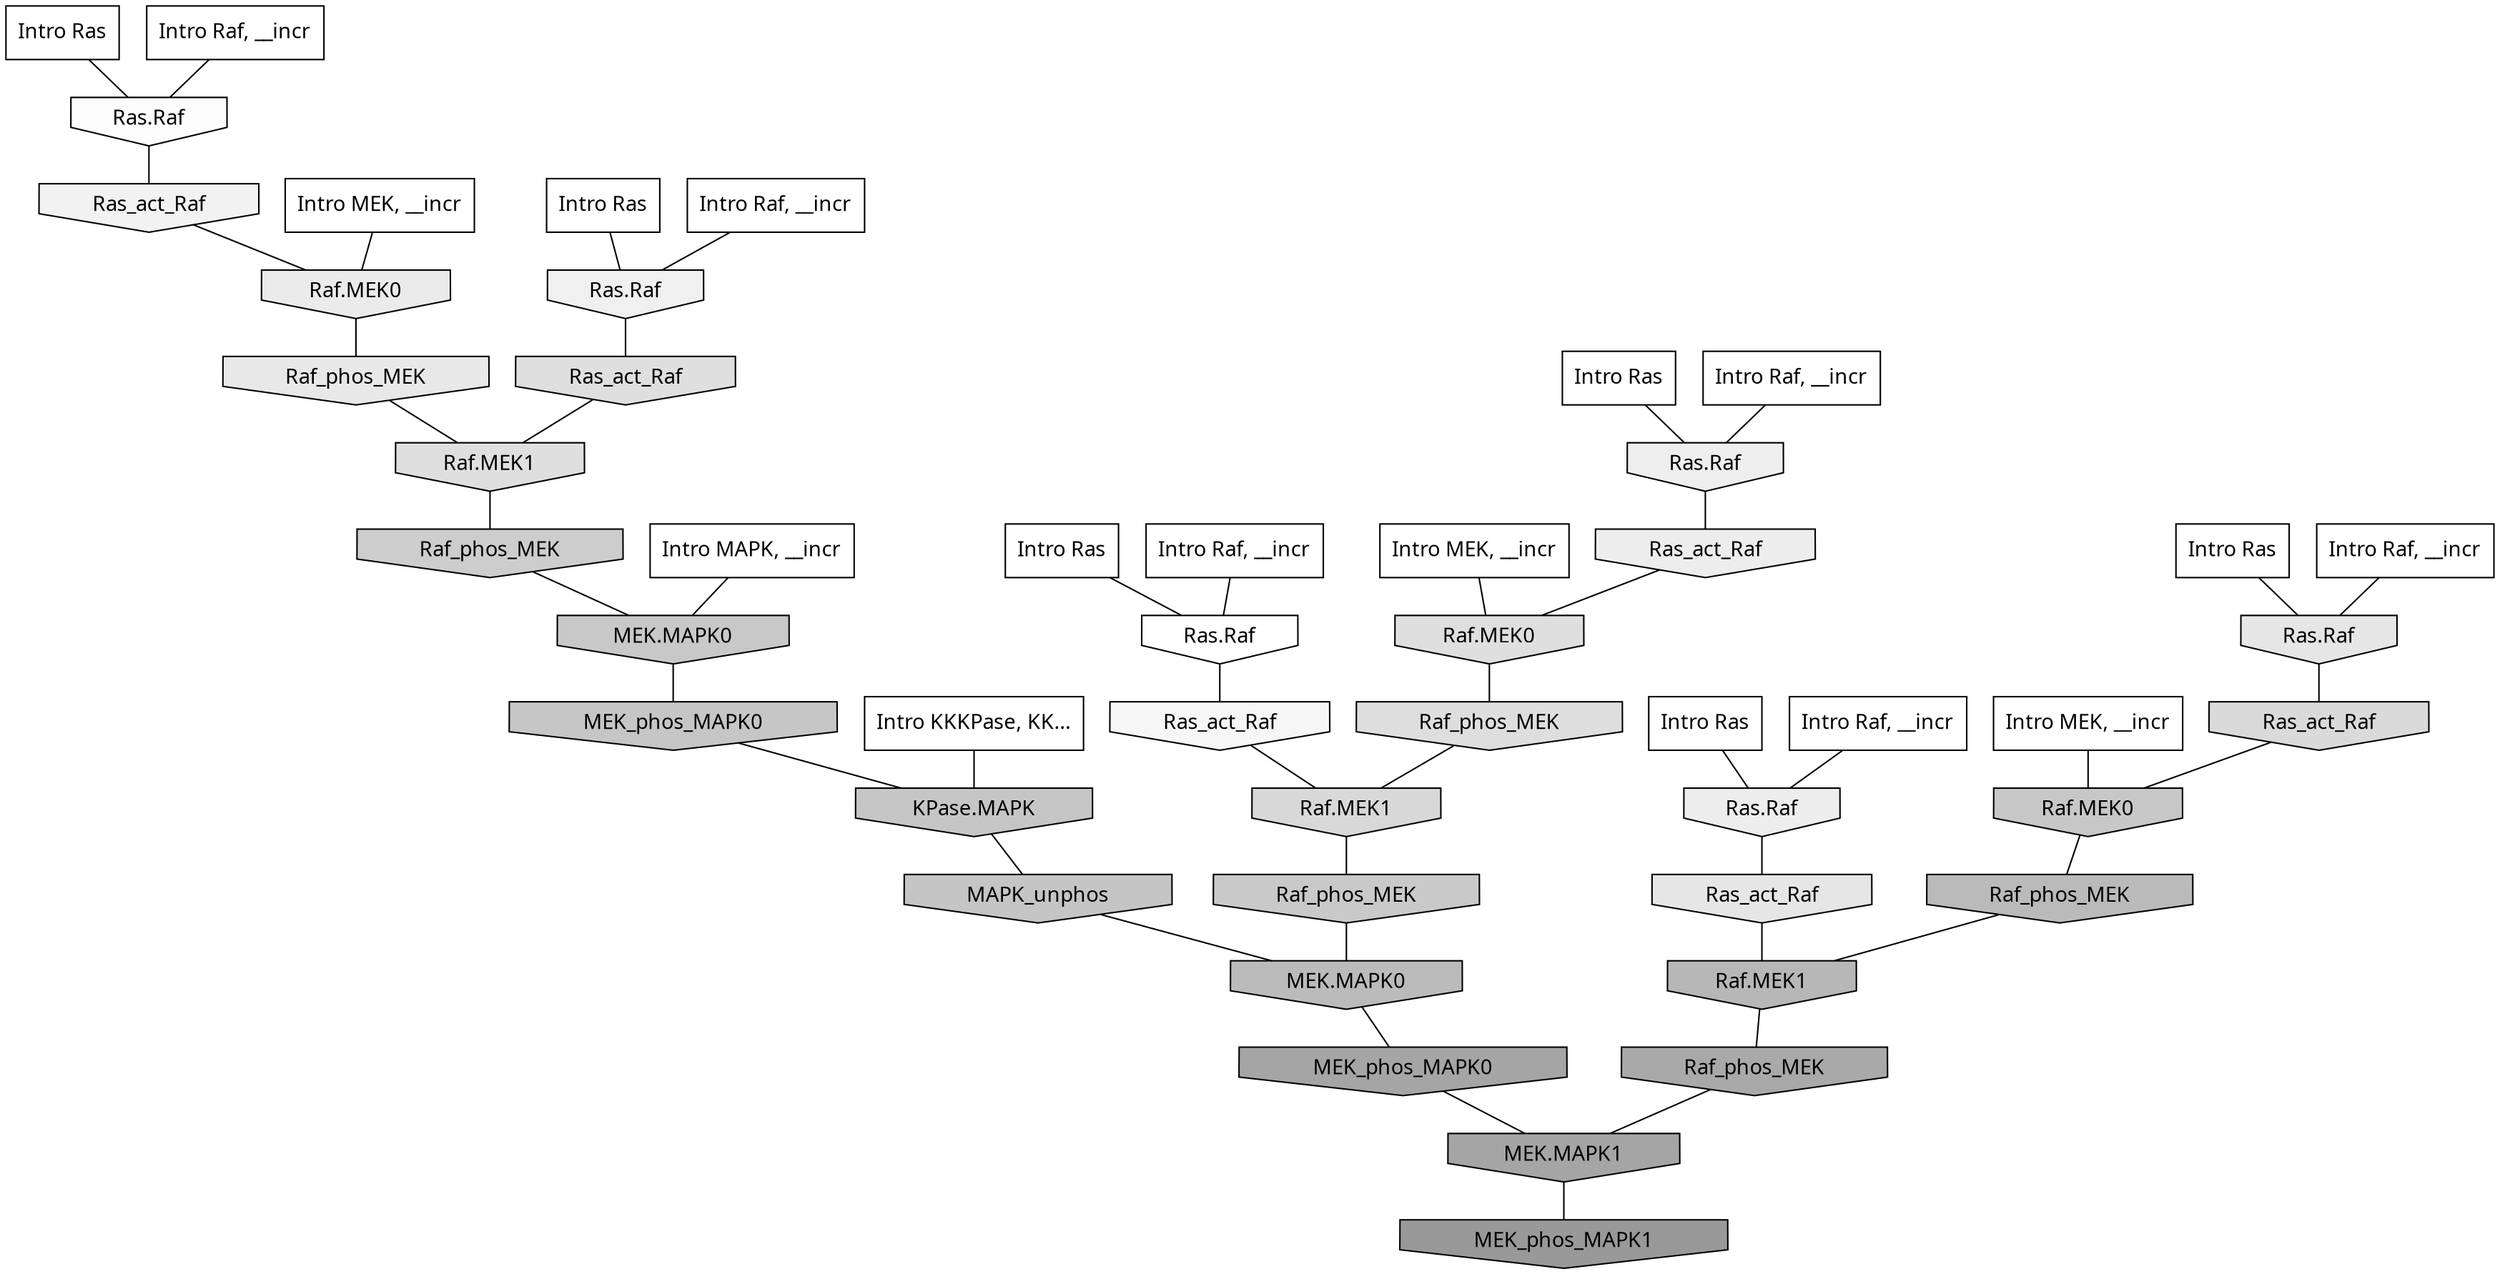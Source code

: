 digraph G{
  rankdir="TB";
  ranksep=0.30;
  node [fontname="CMU Serif"];
  edge [fontname="CMU Serif"];
  
  1 [label="Intro Ras", shape=rectangle, style=filled, fillcolor="0.000 0.000 1.000"]
  
  18 [label="Intro Ras", shape=rectangle, style=filled, fillcolor="0.000 0.000 1.000"]
  
  30 [label="Intro Ras", shape=rectangle, style=filled, fillcolor="0.000 0.000 1.000"]
  
  51 [label="Intro Ras", shape=rectangle, style=filled, fillcolor="0.000 0.000 1.000"]
  
  69 [label="Intro Ras", shape=rectangle, style=filled, fillcolor="0.000 0.000 1.000"]
  
  83 [label="Intro Ras", shape=rectangle, style=filled, fillcolor="0.000 0.000 1.000"]
  
  150 [label="Intro Raf, __incr", shape=rectangle, style=filled, fillcolor="0.000 0.000 1.000"]
  
  709 [label="Intro Raf, __incr", shape=rectangle, style=filled, fillcolor="0.000 0.000 1.000"]
  
  748 [label="Intro Raf, __incr", shape=rectangle, style=filled, fillcolor="0.000 0.000 1.000"]
  
  777 [label="Intro Raf, __incr", shape=rectangle, style=filled, fillcolor="0.000 0.000 1.000"]
  
  888 [label="Intro Raf, __incr", shape=rectangle, style=filled, fillcolor="0.000 0.000 1.000"]
  
  1013 [label="Intro Raf, __incr", shape=rectangle, style=filled, fillcolor="0.000 0.000 1.000"]
  
  1259 [label="Intro MEK, __incr", shape=rectangle, style=filled, fillcolor="0.000 0.000 1.000"]
  
  2052 [label="Intro MEK, __incr", shape=rectangle, style=filled, fillcolor="0.000 0.000 1.000"]
  
  2056 [label="Intro MEK, __incr", shape=rectangle, style=filled, fillcolor="0.000 0.000 1.000"]
  
  2396 [label="Intro MAPK, __incr", shape=rectangle, style=filled, fillcolor="0.000 0.000 1.000"]
  
  3132 [label="Intro KKKPase, KK...", shape=rectangle, style=filled, fillcolor="0.000 0.000 1.000"]
  
  3276 [label="Ras.Raf", shape=invhouse, style=filled, fillcolor="0.000 0.000 1.000"]
  
  3370 [label="Ras.Raf", shape=invhouse, style=filled, fillcolor="0.000 0.000 0.992"]
  
  3641 [label="Ras_act_Raf", shape=invhouse, style=filled, fillcolor="0.000 0.000 0.961"]
  
  3858 [label="Ras_act_Raf", shape=invhouse, style=filled, fillcolor="0.000 0.000 0.946"]
  
  3958 [label="Ras.Raf", shape=invhouse, style=filled, fillcolor="0.000 0.000 0.941"]
  
  4154 [label="Ras.Raf", shape=invhouse, style=filled, fillcolor="0.000 0.000 0.930"]
  
  4204 [label="Ras.Raf", shape=invhouse, style=filled, fillcolor="0.000 0.000 0.927"]
  
  4228 [label="Ras_act_Raf", shape=invhouse, style=filled, fillcolor="0.000 0.000 0.926"]
  
  4322 [label="Raf.MEK0", shape=invhouse, style=filled, fillcolor="0.000 0.000 0.919"]
  
  4534 [label="Raf_phos_MEK", shape=invhouse, style=filled, fillcolor="0.000 0.000 0.908"]
  
  4655 [label="Ras.Raf", shape=invhouse, style=filled, fillcolor="0.000 0.000 0.902"]
  
  4657 [label="Ras_act_Raf", shape=invhouse, style=filled, fillcolor="0.000 0.000 0.902"]
  
  5191 [label="Raf.MEK0", shape=invhouse, style=filled, fillcolor="0.000 0.000 0.875"]
  
  5210 [label="Ras_act_Raf", shape=invhouse, style=filled, fillcolor="0.000 0.000 0.874"]
  
  5213 [label="Raf.MEK1", shape=invhouse, style=filled, fillcolor="0.000 0.000 0.874"]
  
  5328 [label="Raf_phos_MEK", shape=invhouse, style=filled, fillcolor="0.000 0.000 0.869"]
  
  5640 [label="Ras_act_Raf", shape=invhouse, style=filled, fillcolor="0.000 0.000 0.854"]
  
  5799 [label="Raf.MEK1", shape=invhouse, style=filled, fillcolor="0.000 0.000 0.847"]
  
  7098 [label="Raf_phos_MEK", shape=invhouse, style=filled, fillcolor="0.000 0.000 0.802"]
  
  7596 [label="Raf_phos_MEK", shape=invhouse, style=filled, fillcolor="0.000 0.000 0.789"]
  
  7860 [label="MEK.MAPK0", shape=invhouse, style=filled, fillcolor="0.000 0.000 0.782"]
  
  7882 [label="Raf.MEK0", shape=invhouse, style=filled, fillcolor="0.000 0.000 0.781"]
  
  8065 [label="MEK_phos_MAPK0", shape=invhouse, style=filled, fillcolor="0.000 0.000 0.776"]
  
  8121 [label="KPase.MAPK", shape=invhouse, style=filled, fillcolor="0.000 0.000 0.775"]
  
  8298 [label="MAPK_unphos", shape=invhouse, style=filled, fillcolor="0.000 0.000 0.771"]
  
  10194 [label="MEK.MAPK0", shape=invhouse, style=filled, fillcolor="0.000 0.000 0.731"]
  
  10231 [label="Raf_phos_MEK", shape=invhouse, style=filled, fillcolor="0.000 0.000 0.730"]
  
  11093 [label="Raf.MEK1", shape=invhouse, style=filled, fillcolor="0.000 0.000 0.716"]
  
  15291 [label="Raf_phos_MEK", shape=invhouse, style=filled, fillcolor="0.000 0.000 0.662"]
  
  16249 [label="MEK_phos_MAPK0", shape=invhouse, style=filled, fillcolor="0.000 0.000 0.646"]
  
  16255 [label="MEK.MAPK1", shape=invhouse, style=filled, fillcolor="0.000 0.000 0.646"]
  
  18049 [label="MEK_phos_MAPK1", shape=invhouse, style=filled, fillcolor="0.000 0.000 0.600"]
  
  
  16255 -> 18049 [dir=none, color="0.000 0.000 0.000"] 
  16249 -> 16255 [dir=none, color="0.000 0.000 0.000"] 
  15291 -> 16255 [dir=none, color="0.000 0.000 0.000"] 
  11093 -> 15291 [dir=none, color="0.000 0.000 0.000"] 
  10231 -> 11093 [dir=none, color="0.000 0.000 0.000"] 
  10194 -> 16249 [dir=none, color="0.000 0.000 0.000"] 
  8298 -> 10194 [dir=none, color="0.000 0.000 0.000"] 
  8121 -> 8298 [dir=none, color="0.000 0.000 0.000"] 
  8065 -> 8121 [dir=none, color="0.000 0.000 0.000"] 
  7882 -> 10231 [dir=none, color="0.000 0.000 0.000"] 
  7860 -> 8065 [dir=none, color="0.000 0.000 0.000"] 
  7596 -> 10194 [dir=none, color="0.000 0.000 0.000"] 
  7098 -> 7860 [dir=none, color="0.000 0.000 0.000"] 
  5799 -> 7596 [dir=none, color="0.000 0.000 0.000"] 
  5640 -> 7882 [dir=none, color="0.000 0.000 0.000"] 
  5328 -> 5799 [dir=none, color="0.000 0.000 0.000"] 
  5213 -> 7098 [dir=none, color="0.000 0.000 0.000"] 
  5210 -> 5213 [dir=none, color="0.000 0.000 0.000"] 
  5191 -> 5328 [dir=none, color="0.000 0.000 0.000"] 
  4657 -> 11093 [dir=none, color="0.000 0.000 0.000"] 
  4655 -> 5640 [dir=none, color="0.000 0.000 0.000"] 
  4534 -> 5213 [dir=none, color="0.000 0.000 0.000"] 
  4322 -> 4534 [dir=none, color="0.000 0.000 0.000"] 
  4228 -> 5191 [dir=none, color="0.000 0.000 0.000"] 
  4204 -> 4657 [dir=none, color="0.000 0.000 0.000"] 
  4154 -> 4228 [dir=none, color="0.000 0.000 0.000"] 
  3958 -> 5210 [dir=none, color="0.000 0.000 0.000"] 
  3858 -> 4322 [dir=none, color="0.000 0.000 0.000"] 
  3641 -> 5799 [dir=none, color="0.000 0.000 0.000"] 
  3370 -> 3858 [dir=none, color="0.000 0.000 0.000"] 
  3276 -> 3641 [dir=none, color="0.000 0.000 0.000"] 
  3132 -> 8121 [dir=none, color="0.000 0.000 0.000"] 
  2396 -> 7860 [dir=none, color="0.000 0.000 0.000"] 
  2056 -> 5191 [dir=none, color="0.000 0.000 0.000"] 
  2052 -> 7882 [dir=none, color="0.000 0.000 0.000"] 
  1259 -> 4322 [dir=none, color="0.000 0.000 0.000"] 
  1013 -> 4204 [dir=none, color="0.000 0.000 0.000"] 
  888 -> 3370 [dir=none, color="0.000 0.000 0.000"] 
  777 -> 3276 [dir=none, color="0.000 0.000 0.000"] 
  748 -> 4655 [dir=none, color="0.000 0.000 0.000"] 
  709 -> 4154 [dir=none, color="0.000 0.000 0.000"] 
  150 -> 3958 [dir=none, color="0.000 0.000 0.000"] 
  83 -> 3958 [dir=none, color="0.000 0.000 0.000"] 
  69 -> 3276 [dir=none, color="0.000 0.000 0.000"] 
  51 -> 4655 [dir=none, color="0.000 0.000 0.000"] 
  30 -> 4154 [dir=none, color="0.000 0.000 0.000"] 
  18 -> 4204 [dir=none, color="0.000 0.000 0.000"] 
  1 -> 3370 [dir=none, color="0.000 0.000 0.000"] 
  
  }
